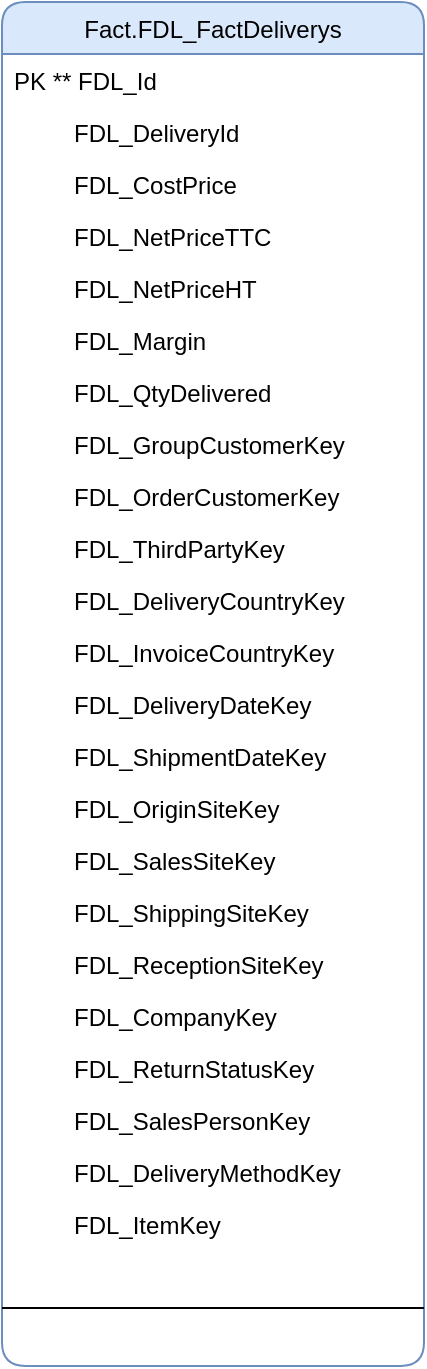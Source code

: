 <mxfile version="21.2.3" type="github">
  <diagram name="Page-1" id="ZgQyZG9NzWmbTlg7LCCB">
    <mxGraphModel dx="300" dy="569" grid="1" gridSize="10" guides="1" tooltips="1" connect="1" arrows="1" fold="1" page="1" pageScale="1" pageWidth="1654" pageHeight="1169" math="0" shadow="0">
      <root>
        <mxCell id="0" />
        <mxCell id="1" parent="0" />
        <mxCell id="QGiz-dgJAuQ3S3tsfowD-1" value="Fact.FDL_FactDeliverys" style="swimlane;fontStyle=0;align=center;verticalAlign=top;childLayout=stackLayout;horizontal=1;startSize=26;horizontalStack=0;resizeParent=1;resizeLast=0;collapsible=1;marginBottom=0;rounded=1;shadow=0;strokeWidth=1;fillColor=#dae8fc;strokeColor=#6c8ebf;" vertex="1" parent="1">
          <mxGeometry x="300" y="340" width="211" height="682" as="geometry">
            <mxRectangle x="550" y="140" width="160" height="26" as="alternateBounds" />
          </mxGeometry>
        </mxCell>
        <mxCell id="QGiz-dgJAuQ3S3tsfowD-2" value="PK ** FDL_Id" style="text;align=left;verticalAlign=top;spacingLeft=4;spacingRight=4;overflow=hidden;rotatable=0;points=[[0,0.5],[1,0.5]];portConstraint=eastwest;" vertex="1" parent="QGiz-dgJAuQ3S3tsfowD-1">
          <mxGeometry y="26" width="211" height="26" as="geometry" />
        </mxCell>
        <mxCell id="QGiz-dgJAuQ3S3tsfowD-3" value="         FDL_DeliveryId" style="text;align=left;verticalAlign=top;spacingLeft=4;spacingRight=4;overflow=hidden;rotatable=0;points=[[0,0.5],[1,0.5]];portConstraint=eastwest;rounded=0;shadow=0;html=0;" vertex="1" parent="QGiz-dgJAuQ3S3tsfowD-1">
          <mxGeometry y="52" width="211" height="26" as="geometry" />
        </mxCell>
        <mxCell id="QGiz-dgJAuQ3S3tsfowD-4" value="         FDL_CostPrice   " style="text;align=left;verticalAlign=top;spacingLeft=4;spacingRight=4;overflow=hidden;rotatable=0;points=[[0,0.5],[1,0.5]];portConstraint=eastwest;rounded=0;shadow=0;html=0;" vertex="1" parent="QGiz-dgJAuQ3S3tsfowD-1">
          <mxGeometry y="78" width="211" height="26" as="geometry" />
        </mxCell>
        <mxCell id="QGiz-dgJAuQ3S3tsfowD-5" value="         FDL_NetPriceTTC  " style="text;align=left;verticalAlign=top;spacingLeft=4;spacingRight=4;overflow=hidden;rotatable=0;points=[[0,0.5],[1,0.5]];portConstraint=eastwest;rounded=0;shadow=0;html=0;" vertex="1" parent="QGiz-dgJAuQ3S3tsfowD-1">
          <mxGeometry y="104" width="211" height="26" as="geometry" />
        </mxCell>
        <mxCell id="QGiz-dgJAuQ3S3tsfowD-6" value="         FDL_NetPriceHT  " style="text;align=left;verticalAlign=top;spacingLeft=4;spacingRight=4;overflow=hidden;rotatable=0;points=[[0,0.5],[1,0.5]];portConstraint=eastwest;rounded=0;shadow=0;html=0;" vertex="1" parent="QGiz-dgJAuQ3S3tsfowD-1">
          <mxGeometry y="130" width="211" height="26" as="geometry" />
        </mxCell>
        <mxCell id="QGiz-dgJAuQ3S3tsfowD-7" value="         FDL_Margin  " style="text;align=left;verticalAlign=top;spacingLeft=4;spacingRight=4;overflow=hidden;rotatable=0;points=[[0,0.5],[1,0.5]];portConstraint=eastwest;rounded=0;shadow=0;html=0;" vertex="1" parent="QGiz-dgJAuQ3S3tsfowD-1">
          <mxGeometry y="156" width="211" height="26" as="geometry" />
        </mxCell>
        <mxCell id="QGiz-dgJAuQ3S3tsfowD-8" value="         FDL_QtyDelivered  " style="text;align=left;verticalAlign=top;spacingLeft=4;spacingRight=4;overflow=hidden;rotatable=0;points=[[0,0.5],[1,0.5]];portConstraint=eastwest;rounded=0;shadow=0;html=0;" vertex="1" parent="QGiz-dgJAuQ3S3tsfowD-1">
          <mxGeometry y="182" width="211" height="26" as="geometry" />
        </mxCell>
        <mxCell id="QGiz-dgJAuQ3S3tsfowD-9" value="         FDL_GroupCustomerKey  " style="text;align=left;verticalAlign=top;spacingLeft=4;spacingRight=4;overflow=hidden;rotatable=0;points=[[0,0.5],[1,0.5]];portConstraint=eastwest;rounded=0;shadow=0;html=0;" vertex="1" parent="QGiz-dgJAuQ3S3tsfowD-1">
          <mxGeometry y="208" width="211" height="26" as="geometry" />
        </mxCell>
        <mxCell id="QGiz-dgJAuQ3S3tsfowD-10" value="         FDL_OrderCustomerKey  " style="text;align=left;verticalAlign=top;spacingLeft=4;spacingRight=4;overflow=hidden;rotatable=0;points=[[0,0.5],[1,0.5]];portConstraint=eastwest;rounded=0;shadow=0;html=0;" vertex="1" parent="QGiz-dgJAuQ3S3tsfowD-1">
          <mxGeometry y="234" width="211" height="26" as="geometry" />
        </mxCell>
        <mxCell id="QGiz-dgJAuQ3S3tsfowD-11" value="         FDL_ThirdPartyKey  " style="text;align=left;verticalAlign=top;spacingLeft=4;spacingRight=4;overflow=hidden;rotatable=0;points=[[0,0.5],[1,0.5]];portConstraint=eastwest;rounded=0;shadow=0;html=0;" vertex="1" parent="QGiz-dgJAuQ3S3tsfowD-1">
          <mxGeometry y="260" width="211" height="26" as="geometry" />
        </mxCell>
        <mxCell id="QGiz-dgJAuQ3S3tsfowD-12" value="         FDL_DeliveryCountryKey  " style="text;align=left;verticalAlign=top;spacingLeft=4;spacingRight=4;overflow=hidden;rotatable=0;points=[[0,0.5],[1,0.5]];portConstraint=eastwest;rounded=0;shadow=0;html=0;" vertex="1" parent="QGiz-dgJAuQ3S3tsfowD-1">
          <mxGeometry y="286" width="211" height="26" as="geometry" />
        </mxCell>
        <mxCell id="QGiz-dgJAuQ3S3tsfowD-13" value="         FDL_InvoiceCountryKey" style="text;align=left;verticalAlign=top;spacingLeft=4;spacingRight=4;overflow=hidden;rotatable=0;points=[[0,0.5],[1,0.5]];portConstraint=eastwest;rounded=0;shadow=0;html=0;" vertex="1" parent="QGiz-dgJAuQ3S3tsfowD-1">
          <mxGeometry y="312" width="211" height="26" as="geometry" />
        </mxCell>
        <mxCell id="QGiz-dgJAuQ3S3tsfowD-14" value="         FDL_DeliveryDateKey  " style="text;align=left;verticalAlign=top;spacingLeft=4;spacingRight=4;overflow=hidden;rotatable=0;points=[[0,0.5],[1,0.5]];portConstraint=eastwest;rounded=1;shadow=0;html=0;" vertex="1" parent="QGiz-dgJAuQ3S3tsfowD-1">
          <mxGeometry y="338" width="211" height="26" as="geometry" />
        </mxCell>
        <mxCell id="QGiz-dgJAuQ3S3tsfowD-15" value="         FDL_ShipmentDateKey  " style="text;align=left;verticalAlign=top;spacingLeft=4;spacingRight=4;overflow=hidden;rotatable=0;points=[[0,0.5],[1,0.5]];portConstraint=eastwest;rounded=1;shadow=0;html=0;" vertex="1" parent="QGiz-dgJAuQ3S3tsfowD-1">
          <mxGeometry y="364" width="211" height="26" as="geometry" />
        </mxCell>
        <mxCell id="QGiz-dgJAuQ3S3tsfowD-16" value="         FDL_OriginSiteKey&#xa;  " style="text;align=left;verticalAlign=top;spacingLeft=4;spacingRight=4;overflow=hidden;rotatable=0;points=[[0,0.5],[1,0.5]];portConstraint=eastwest;rounded=1;shadow=0;html=0;" vertex="1" parent="QGiz-dgJAuQ3S3tsfowD-1">
          <mxGeometry y="390" width="211" height="26" as="geometry" />
        </mxCell>
        <mxCell id="QGiz-dgJAuQ3S3tsfowD-17" value="         FDL_SalesSiteKey&#xa;  " style="text;align=left;verticalAlign=top;spacingLeft=4;spacingRight=4;overflow=hidden;rotatable=0;points=[[0,0.5],[1,0.5]];portConstraint=eastwest;rounded=1;shadow=0;html=0;" vertex="1" parent="QGiz-dgJAuQ3S3tsfowD-1">
          <mxGeometry y="416" width="211" height="26" as="geometry" />
        </mxCell>
        <mxCell id="QGiz-dgJAuQ3S3tsfowD-18" value="         FDL_ShippingSiteKey&#xa;  " style="text;align=left;verticalAlign=top;spacingLeft=4;spacingRight=4;overflow=hidden;rotatable=0;points=[[0,0.5],[1,0.5]];portConstraint=eastwest;rounded=1;shadow=0;html=0;" vertex="1" parent="QGiz-dgJAuQ3S3tsfowD-1">
          <mxGeometry y="442" width="211" height="26" as="geometry" />
        </mxCell>
        <mxCell id="QGiz-dgJAuQ3S3tsfowD-19" value="         FDL_ReceptionSiteKey&#xa;  " style="text;align=left;verticalAlign=top;spacingLeft=4;spacingRight=4;overflow=hidden;rotatable=0;points=[[0,0.5],[1,0.5]];portConstraint=eastwest;rounded=1;shadow=0;html=0;" vertex="1" parent="QGiz-dgJAuQ3S3tsfowD-1">
          <mxGeometry y="468" width="211" height="26" as="geometry" />
        </mxCell>
        <mxCell id="QGiz-dgJAuQ3S3tsfowD-20" value="         FDL_CompanyKey&#xa;  " style="text;align=left;verticalAlign=top;spacingLeft=4;spacingRight=4;overflow=hidden;rotatable=0;points=[[0,0.5],[1,0.5]];portConstraint=eastwest;rounded=1;shadow=0;html=0;" vertex="1" parent="QGiz-dgJAuQ3S3tsfowD-1">
          <mxGeometry y="494" width="211" height="26" as="geometry" />
        </mxCell>
        <mxCell id="QGiz-dgJAuQ3S3tsfowD-21" value="         FDL_ReturnStatusKey&#xa;  " style="text;align=left;verticalAlign=top;spacingLeft=4;spacingRight=4;overflow=hidden;rotatable=0;points=[[0,0.5],[1,0.5]];portConstraint=eastwest;rounded=1;shadow=0;html=0;" vertex="1" parent="QGiz-dgJAuQ3S3tsfowD-1">
          <mxGeometry y="520" width="211" height="26" as="geometry" />
        </mxCell>
        <mxCell id="QGiz-dgJAuQ3S3tsfowD-22" value="         FDL_SalesPersonKey&#xa;  " style="text;align=left;verticalAlign=top;spacingLeft=4;spacingRight=4;overflow=hidden;rotatable=0;points=[[0,0.5],[1,0.5]];portConstraint=eastwest;rounded=1;shadow=0;html=0;" vertex="1" parent="QGiz-dgJAuQ3S3tsfowD-1">
          <mxGeometry y="546" width="211" height="26" as="geometry" />
        </mxCell>
        <mxCell id="QGiz-dgJAuQ3S3tsfowD-23" value="         FDL_DeliveryMethodKey&#xa;  " style="text;align=left;verticalAlign=top;spacingLeft=4;spacingRight=4;overflow=hidden;rotatable=0;points=[[0,0.5],[1,0.5]];portConstraint=eastwest;rounded=1;shadow=0;html=0;" vertex="1" parent="QGiz-dgJAuQ3S3tsfowD-1">
          <mxGeometry y="572" width="211" height="26" as="geometry" />
        </mxCell>
        <mxCell id="QGiz-dgJAuQ3S3tsfowD-24" value="         FDL_ItemKey " style="text;align=left;verticalAlign=top;spacingLeft=4;spacingRight=4;overflow=hidden;rotatable=0;points=[[0,0.5],[1,0.5]];portConstraint=eastwest;rounded=0;shadow=0;html=0;" vertex="1" parent="QGiz-dgJAuQ3S3tsfowD-1">
          <mxGeometry y="598" width="211" height="26" as="geometry" />
        </mxCell>
        <mxCell id="QGiz-dgJAuQ3S3tsfowD-25" value="" style="line;html=1;strokeWidth=1;align=left;verticalAlign=middle;spacingTop=-1;spacingLeft=3;spacingRight=3;rotatable=0;labelPosition=right;points=[];portConstraint=eastwest;" vertex="1" parent="QGiz-dgJAuQ3S3tsfowD-1">
          <mxGeometry y="624" width="211" height="58" as="geometry" />
        </mxCell>
      </root>
    </mxGraphModel>
  </diagram>
</mxfile>
